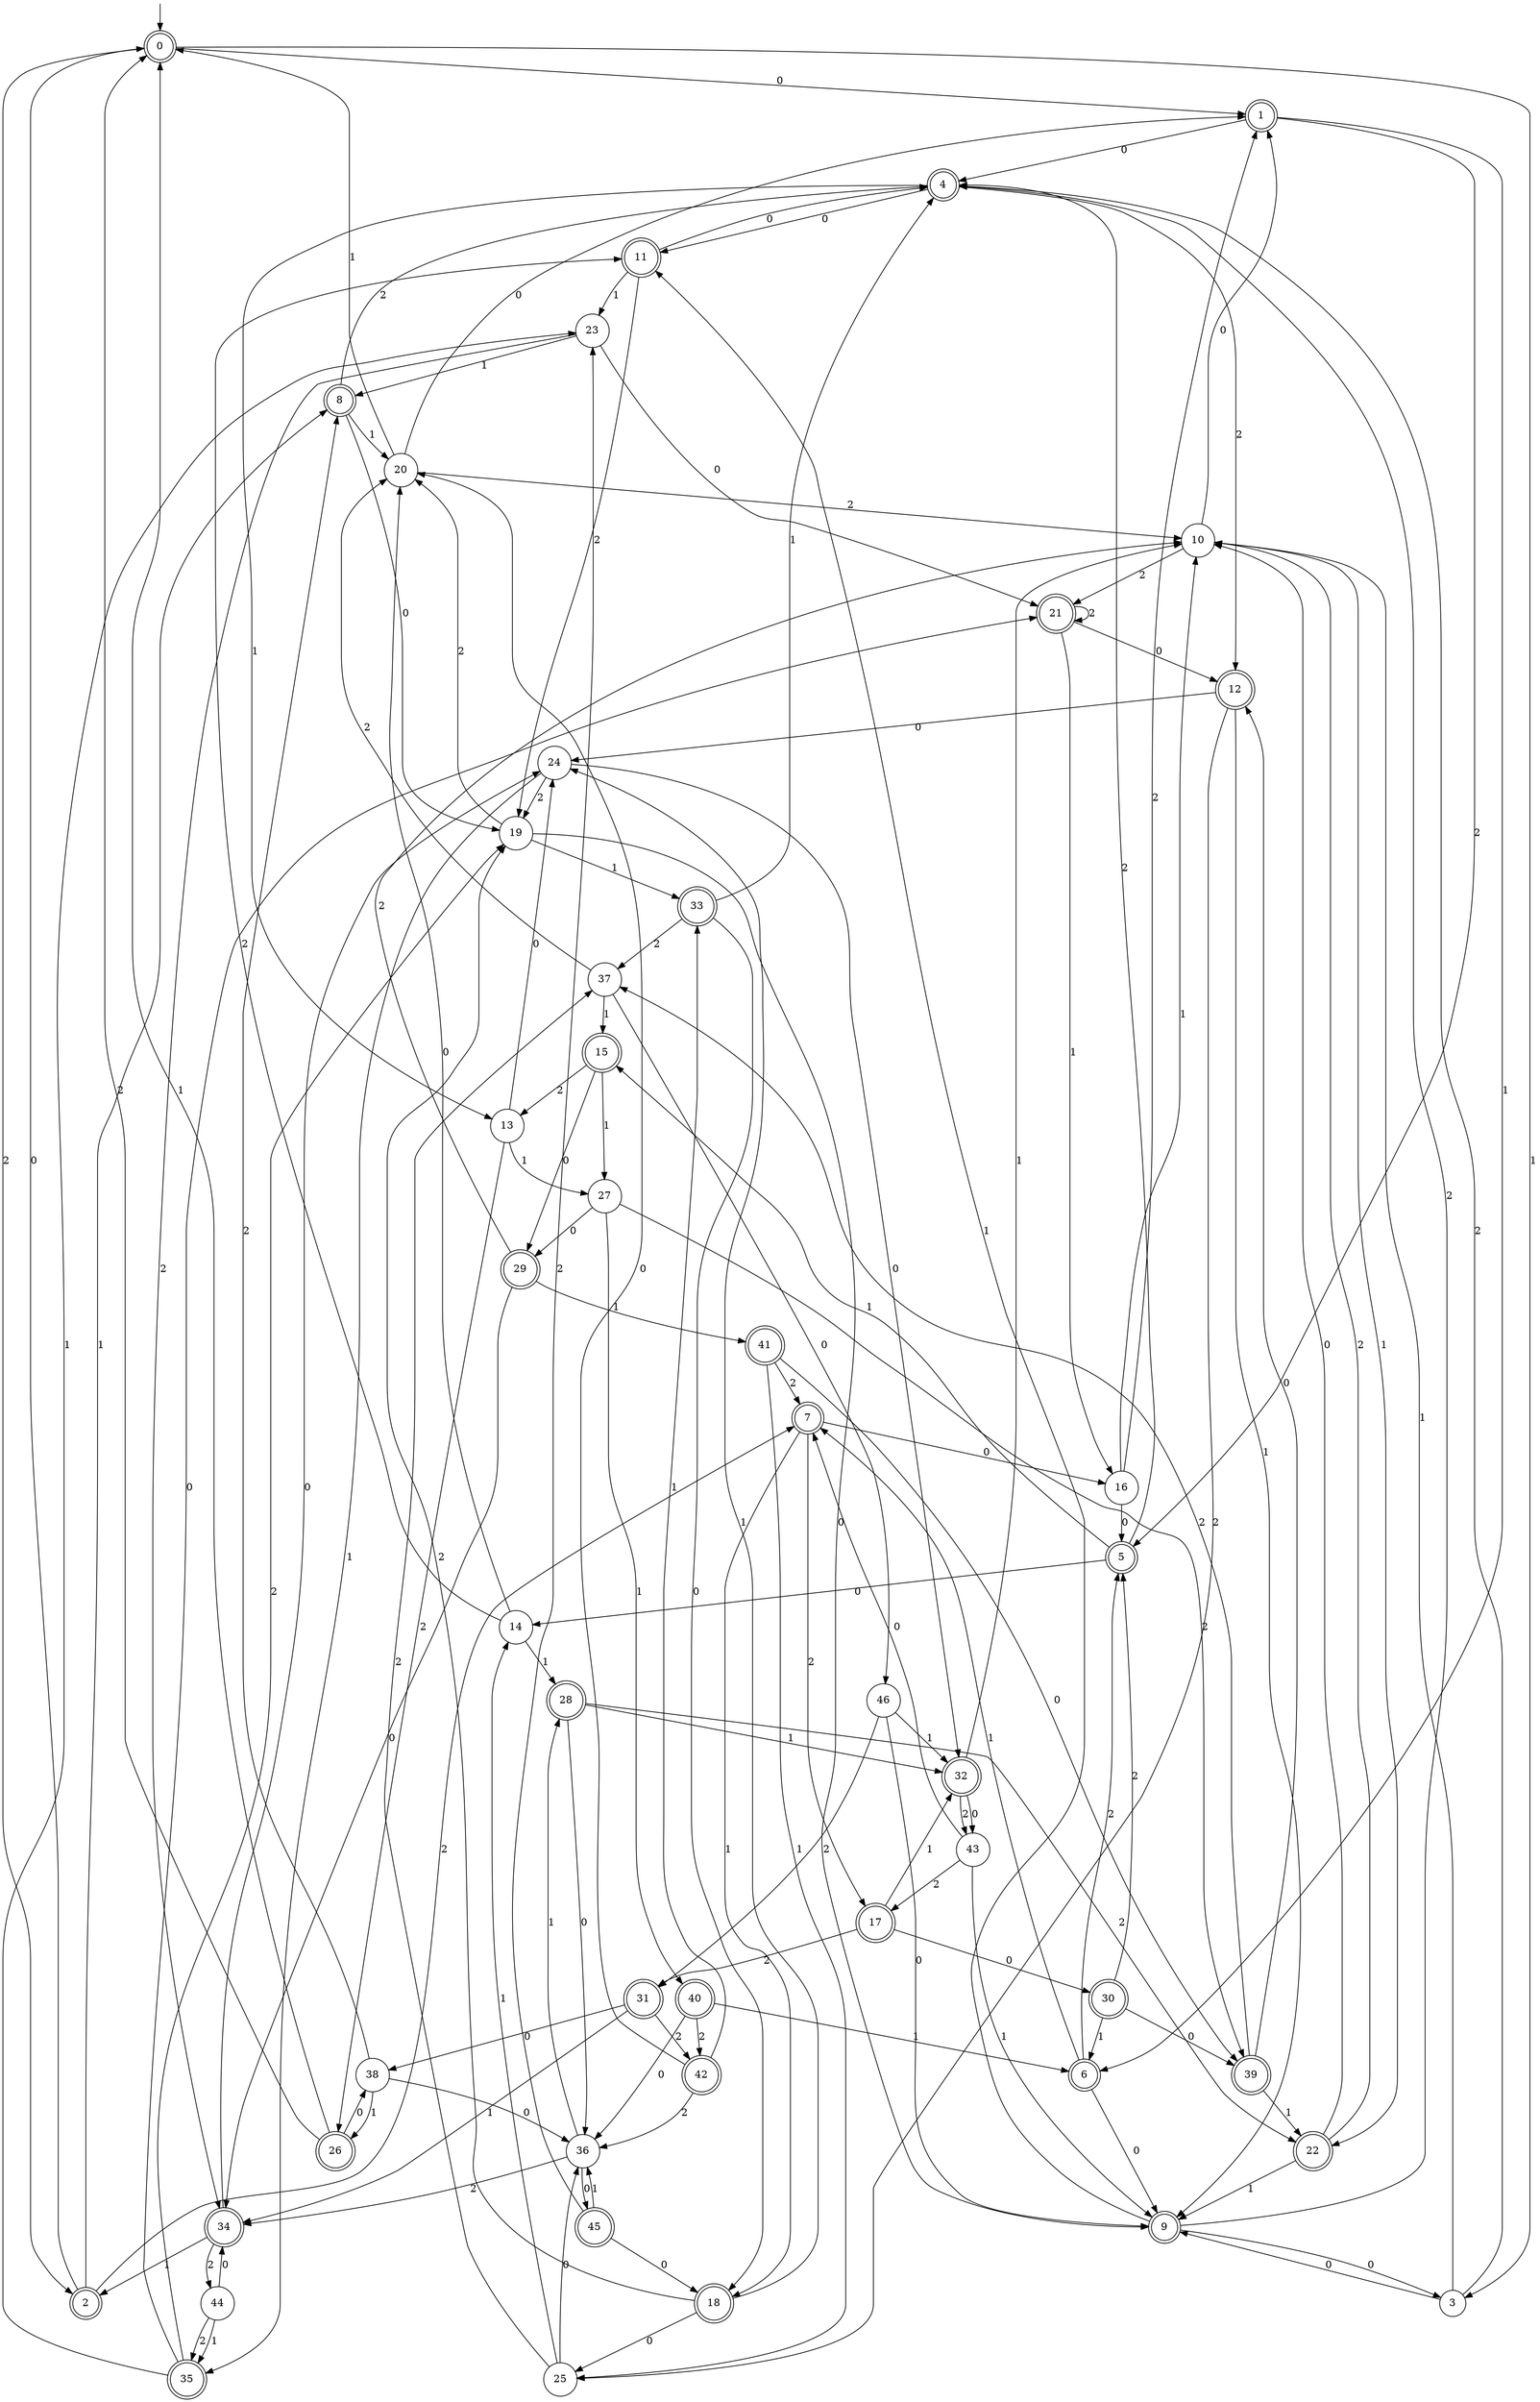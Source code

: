 digraph g {

	s0 [shape="doublecircle" label="0"];
	s1 [shape="doublecircle" label="1"];
	s2 [shape="doublecircle" label="2"];
	s3 [shape="circle" label="3"];
	s4 [shape="doublecircle" label="4"];
	s5 [shape="doublecircle" label="5"];
	s6 [shape="doublecircle" label="6"];
	s7 [shape="doublecircle" label="7"];
	s8 [shape="doublecircle" label="8"];
	s9 [shape="doublecircle" label="9"];
	s10 [shape="circle" label="10"];
	s11 [shape="doublecircle" label="11"];
	s12 [shape="doublecircle" label="12"];
	s13 [shape="circle" label="13"];
	s14 [shape="circle" label="14"];
	s15 [shape="doublecircle" label="15"];
	s16 [shape="circle" label="16"];
	s17 [shape="doublecircle" label="17"];
	s18 [shape="doublecircle" label="18"];
	s19 [shape="circle" label="19"];
	s20 [shape="circle" label="20"];
	s21 [shape="doublecircle" label="21"];
	s22 [shape="doublecircle" label="22"];
	s23 [shape="circle" label="23"];
	s24 [shape="circle" label="24"];
	s25 [shape="circle" label="25"];
	s26 [shape="doublecircle" label="26"];
	s27 [shape="circle" label="27"];
	s28 [shape="doublecircle" label="28"];
	s29 [shape="doublecircle" label="29"];
	s30 [shape="doublecircle" label="30"];
	s31 [shape="doublecircle" label="31"];
	s32 [shape="doublecircle" label="32"];
	s33 [shape="doublecircle" label="33"];
	s34 [shape="doublecircle" label="34"];
	s35 [shape="doublecircle" label="35"];
	s36 [shape="circle" label="36"];
	s37 [shape="circle" label="37"];
	s38 [shape="circle" label="38"];
	s39 [shape="doublecircle" label="39"];
	s40 [shape="doublecircle" label="40"];
	s41 [shape="doublecircle" label="41"];
	s42 [shape="doublecircle" label="42"];
	s43 [shape="circle" label="43"];
	s44 [shape="circle" label="44"];
	s45 [shape="doublecircle" label="45"];
	s46 [shape="circle" label="46"];
	s0 -> s1 [label="0"];
	s0 -> s2 [label="2"];
	s0 -> s3 [label="1"];
	s1 -> s4 [label="0"];
	s1 -> s5 [label="2"];
	s1 -> s6 [label="1"];
	s2 -> s0 [label="0"];
	s2 -> s7 [label="2"];
	s2 -> s8 [label="1"];
	s3 -> s9 [label="0"];
	s3 -> s4 [label="2"];
	s3 -> s10 [label="1"];
	s4 -> s11 [label="0"];
	s4 -> s12 [label="2"];
	s4 -> s13 [label="1"];
	s5 -> s14 [label="0"];
	s5 -> s4 [label="2"];
	s5 -> s15 [label="1"];
	s6 -> s9 [label="0"];
	s6 -> s5 [label="2"];
	s6 -> s7 [label="1"];
	s7 -> s16 [label="0"];
	s7 -> s17 [label="2"];
	s7 -> s18 [label="1"];
	s8 -> s19 [label="0"];
	s8 -> s4 [label="2"];
	s8 -> s20 [label="1"];
	s9 -> s3 [label="0"];
	s9 -> s4 [label="2"];
	s9 -> s11 [label="1"];
	s10 -> s1 [label="0"];
	s10 -> s21 [label="2"];
	s10 -> s22 [label="1"];
	s11 -> s4 [label="0"];
	s11 -> s19 [label="2"];
	s11 -> s23 [label="1"];
	s12 -> s24 [label="0"];
	s12 -> s25 [label="2"];
	s12 -> s9 [label="1"];
	s13 -> s24 [label="0"];
	s13 -> s26 [label="2"];
	s13 -> s27 [label="1"];
	s14 -> s20 [label="0"];
	s14 -> s11 [label="2"];
	s14 -> s28 [label="1"];
	s15 -> s29 [label="0"];
	s15 -> s13 [label="2"];
	s15 -> s27 [label="1"];
	s16 -> s5 [label="0"];
	s16 -> s1 [label="2"];
	s16 -> s10 [label="1"];
	s17 -> s30 [label="0"];
	s17 -> s31 [label="2"];
	s17 -> s32 [label="1"];
	s18 -> s25 [label="0"];
	s18 -> s19 [label="2"];
	s18 -> s24 [label="1"];
	s19 -> s9 [label="0"];
	s19 -> s20 [label="2"];
	s19 -> s33 [label="1"];
	s20 -> s1 [label="0"];
	s20 -> s10 [label="2"];
	s20 -> s0 [label="1"];
	s21 -> s12 [label="0"];
	s21 -> s21 [label="2"];
	s21 -> s16 [label="1"];
	s22 -> s10 [label="0"];
	s22 -> s10 [label="2"];
	s22 -> s9 [label="1"];
	s23 -> s21 [label="0"];
	s23 -> s34 [label="2"];
	s23 -> s8 [label="1"];
	s24 -> s32 [label="0"];
	s24 -> s19 [label="2"];
	s24 -> s35 [label="1"];
	s25 -> s36 [label="0"];
	s25 -> s37 [label="2"];
	s25 -> s14 [label="1"];
	s26 -> s38 [label="0"];
	s26 -> s0 [label="2"];
	s26 -> s0 [label="1"];
	s27 -> s29 [label="0"];
	s27 -> s39 [label="2"];
	s27 -> s40 [label="1"];
	s28 -> s36 [label="0"];
	s28 -> s22 [label="2"];
	s28 -> s32 [label="1"];
	s29 -> s34 [label="0"];
	s29 -> s10 [label="2"];
	s29 -> s41 [label="1"];
	s30 -> s39 [label="0"];
	s30 -> s5 [label="2"];
	s30 -> s6 [label="1"];
	s31 -> s38 [label="0"];
	s31 -> s42 [label="2"];
	s31 -> s34 [label="1"];
	s32 -> s43 [label="0"];
	s32 -> s43 [label="2"];
	s32 -> s10 [label="1"];
	s33 -> s18 [label="0"];
	s33 -> s37 [label="2"];
	s33 -> s4 [label="1"];
	s34 -> s24 [label="0"];
	s34 -> s44 [label="2"];
	s34 -> s2 [label="1"];
	s35 -> s21 [label="0"];
	s35 -> s19 [label="2"];
	s35 -> s23 [label="1"];
	s36 -> s45 [label="0"];
	s36 -> s34 [label="2"];
	s36 -> s28 [label="1"];
	s37 -> s46 [label="0"];
	s37 -> s20 [label="2"];
	s37 -> s15 [label="1"];
	s38 -> s36 [label="0"];
	s38 -> s8 [label="2"];
	s38 -> s26 [label="1"];
	s39 -> s12 [label="0"];
	s39 -> s37 [label="2"];
	s39 -> s22 [label="1"];
	s40 -> s36 [label="0"];
	s40 -> s42 [label="2"];
	s40 -> s6 [label="1"];
	s41 -> s39 [label="0"];
	s41 -> s7 [label="2"];
	s41 -> s25 [label="1"];
	s42 -> s20 [label="0"];
	s42 -> s36 [label="2"];
	s42 -> s33 [label="1"];
	s43 -> s7 [label="0"];
	s43 -> s17 [label="2"];
	s43 -> s9 [label="1"];
	s44 -> s34 [label="0"];
	s44 -> s35 [label="2"];
	s44 -> s35 [label="1"];
	s45 -> s18 [label="0"];
	s45 -> s23 [label="2"];
	s45 -> s36 [label="1"];
	s46 -> s9 [label="0"];
	s46 -> s31 [label="2"];
	s46 -> s32 [label="1"];

__start0 [label="" shape="none" width="0" height="0"];
__start0 -> s0;

}
